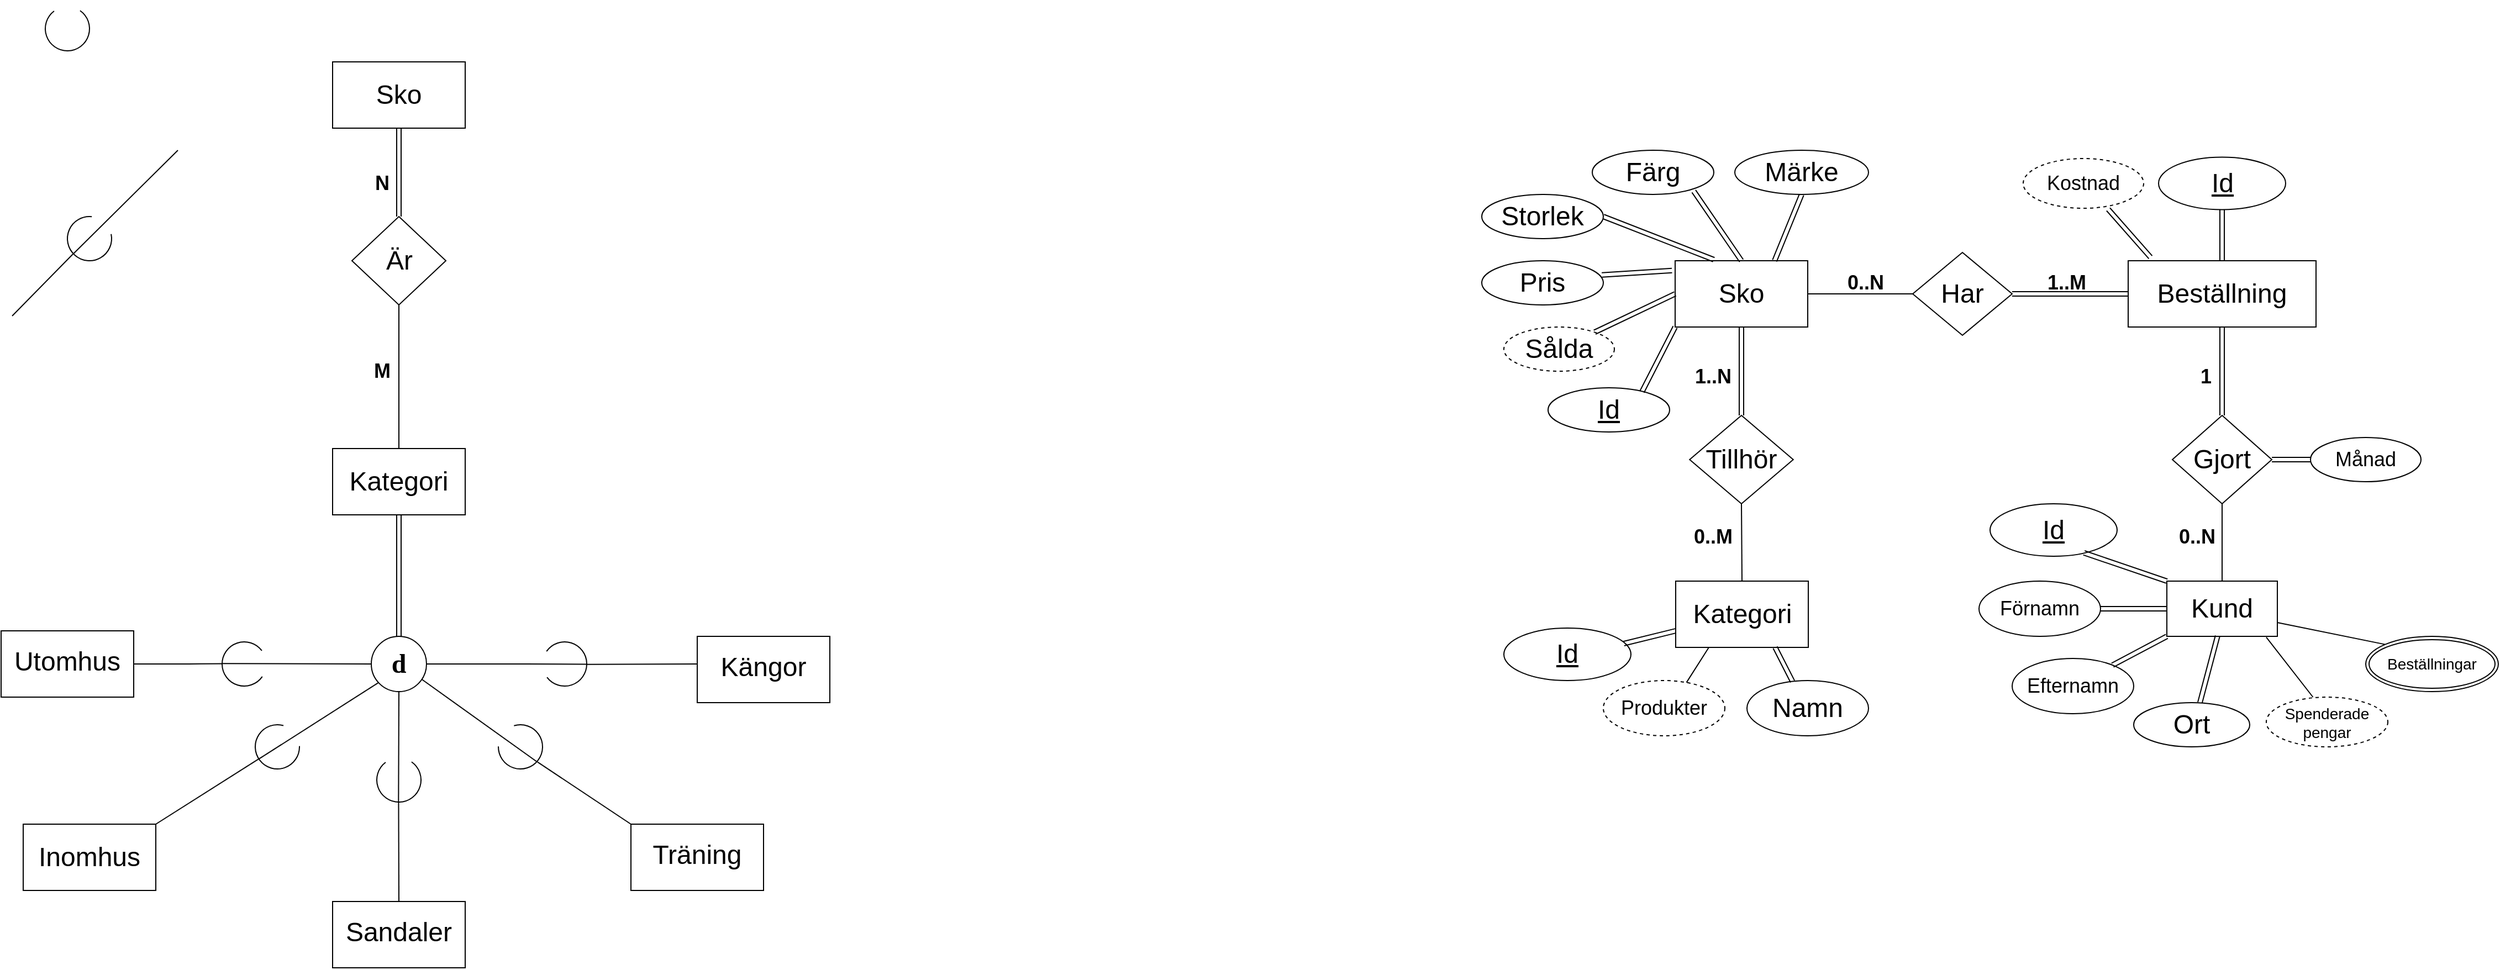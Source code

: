 <mxfile version="14.4.2" type="github">
  <diagram id="R2lEEEUBdFMjLlhIrx00" name="Page-1">
    <mxGraphModel dx="1155" dy="660" grid="1" gridSize="10" guides="1" tooltips="1" connect="1" arrows="1" fold="1" page="1" pageScale="1" pageWidth="850" pageHeight="1100" math="0" shadow="0" extFonts="Permanent Marker^https://fonts.googleapis.com/css?family=Permanent+Marker">
      <root>
        <mxCell id="0" />
        <mxCell id="1" parent="0" />
        <mxCell id="HfCs5Erz4kINuEijR7L9-4" style="edgeStyle=orthogonalEdgeStyle;rounded=0;orthogonalLoop=1;jettySize=auto;html=1;exitX=0.5;exitY=1;exitDx=0;exitDy=0;entryX=0.5;entryY=0;entryDx=0;entryDy=0;shape=link;" parent="1" source="HfCs5Erz4kINuEijR7L9-1" target="HfCs5Erz4kINuEijR7L9-2" edge="1">
          <mxGeometry relative="1" as="geometry" />
        </mxCell>
        <mxCell id="HfCs5Erz4kINuEijR7L9-1" value="&lt;font style=&quot;font-size: 24px&quot;&gt;Sko&lt;/font&gt;" style="rounded=0;whiteSpace=wrap;html=1;" parent="1" vertex="1">
          <mxGeometry x="350" y="110" width="120" height="60" as="geometry" />
        </mxCell>
        <mxCell id="HfCs5Erz4kINuEijR7L9-2" value="&lt;font style=&quot;font-size: 24px&quot;&gt;Är&lt;/font&gt;" style="rhombus;whiteSpace=wrap;html=1;" parent="1" vertex="1">
          <mxGeometry x="367.5" y="250" width="85" height="80" as="geometry" />
        </mxCell>
        <mxCell id="HfCs5Erz4kINuEijR7L9-18" style="edgeStyle=orthogonalEdgeStyle;shape=link;rounded=0;orthogonalLoop=1;jettySize=auto;html=1;exitX=0.5;exitY=1;exitDx=0;exitDy=0;entryX=0.5;entryY=0;entryDx=0;entryDy=0;" parent="1" source="HfCs5Erz4kINuEijR7L9-3" target="HfCs5Erz4kINuEijR7L9-17" edge="1">
          <mxGeometry relative="1" as="geometry" />
        </mxCell>
        <mxCell id="HfCs5Erz4kINuEijR7L9-3" value="&lt;font style=&quot;font-size: 24px&quot;&gt;Kategori&lt;/font&gt;" style="rounded=0;whiteSpace=wrap;html=1;" parent="1" vertex="1">
          <mxGeometry x="350" y="460" width="120" height="60" as="geometry" />
        </mxCell>
        <mxCell id="HfCs5Erz4kINuEijR7L9-5" value="" style="endArrow=none;html=1;entryX=0.5;entryY=1;entryDx=0;entryDy=0;exitX=0.5;exitY=0;exitDx=0;exitDy=0;" parent="1" source="HfCs5Erz4kINuEijR7L9-3" target="HfCs5Erz4kINuEijR7L9-2" edge="1">
          <mxGeometry width="50" height="50" relative="1" as="geometry">
            <mxPoint x="280" y="500" as="sourcePoint" />
            <mxPoint x="330" y="450" as="targetPoint" />
          </mxGeometry>
        </mxCell>
        <mxCell id="HfCs5Erz4kINuEijR7L9-8" value="&lt;font style=&quot;font-size: 18px&quot;&gt;&lt;b&gt;N&lt;/b&gt;&lt;/font&gt;" style="text;html=1;strokeColor=none;fillColor=none;align=center;verticalAlign=middle;whiteSpace=wrap;rounded=0;" parent="1" vertex="1">
          <mxGeometry x="380" y="210" width="30" height="20" as="geometry" />
        </mxCell>
        <mxCell id="HfCs5Erz4kINuEijR7L9-9" value="&lt;font style=&quot;font-size: 18px&quot;&gt;&lt;b&gt;M&lt;/b&gt;&lt;/font&gt;" style="text;html=1;strokeColor=none;fillColor=none;align=center;verticalAlign=middle;whiteSpace=wrap;rounded=0;" parent="1" vertex="1">
          <mxGeometry x="380" y="380" width="30" height="20" as="geometry" />
        </mxCell>
        <mxCell id="HfCs5Erz4kINuEijR7L9-10" value="" style="verticalLabelPosition=bottom;verticalAlign=top;html=1;shape=mxgraph.basic.arc;startAngle=0.3;endAngle=0.1;rotation=287;direction=south;" parent="1" vertex="1">
          <mxGeometry x="250" y="635" width="40" height="40" as="geometry" />
        </mxCell>
        <mxCell id="HfCs5Erz4kINuEijR7L9-11" value="" style="verticalLabelPosition=bottom;verticalAlign=top;html=1;shape=mxgraph.basic.arc;startAngle=0.3;endAngle=0.1;rotation=287;" parent="1" vertex="1">
          <mxGeometry x="90.004" y="60.004" width="40" height="40" as="geometry" />
        </mxCell>
        <mxCell id="HfCs5Erz4kINuEijR7L9-12" value="" style="endArrow=none;html=1;exitX=0.021;exitY=0.639;exitDx=0;exitDy=0;exitPerimeter=0;entryX=1;entryY=0.5;entryDx=0;entryDy=0;" parent="1" source="HfCs5Erz4kINuEijR7L9-10" target="HfCs5Erz4kINuEijR7L9-31" edge="1">
          <mxGeometry width="50" height="50" relative="1" as="geometry">
            <mxPoint x="310" y="800" as="sourcePoint" />
            <mxPoint x="170" y="655" as="targetPoint" />
            <Array as="points">
              <mxPoint x="220" y="655" />
            </Array>
          </mxGeometry>
        </mxCell>
        <mxCell id="HfCs5Erz4kINuEijR7L9-13" value="" style="endArrow=none;html=1;entryX=0.032;entryY=0.634;entryDx=0;entryDy=0;entryPerimeter=0;exitX=0;exitY=0.5;exitDx=0;exitDy=0;" parent="1" source="HfCs5Erz4kINuEijR7L9-17" target="HfCs5Erz4kINuEijR7L9-10" edge="1">
          <mxGeometry width="50" height="50" relative="1" as="geometry">
            <mxPoint x="350" y="730" as="sourcePoint" />
            <mxPoint x="290" y="700" as="targetPoint" />
          </mxGeometry>
        </mxCell>
        <mxCell id="HfCs5Erz4kINuEijR7L9-14" value="" style="verticalLabelPosition=bottom;verticalAlign=top;html=1;shape=mxgraph.basic.arc;startAngle=0.3;endAngle=0.1;rotation=287;" parent="1" vertex="1">
          <mxGeometry x="390.004" y="740.004" width="40" height="40" as="geometry" />
        </mxCell>
        <mxCell id="HfCs5Erz4kINuEijR7L9-15" value="" style="endArrow=none;html=1;entryX=0.021;entryY=0.639;entryDx=0;entryDy=0;entryPerimeter=0;exitX=0.5;exitY=0;exitDx=0;exitDy=0;" parent="1" source="HfCs5Erz4kINuEijR7L9-33" target="HfCs5Erz4kINuEijR7L9-14" edge="1">
          <mxGeometry width="50" height="50" relative="1" as="geometry">
            <mxPoint x="410.004" y="864.974" as="sourcePoint" />
            <mxPoint x="430.004" y="844.974" as="targetPoint" />
          </mxGeometry>
        </mxCell>
        <mxCell id="HfCs5Erz4kINuEijR7L9-16" value="" style="endArrow=none;html=1;exitX=0.032;exitY=0.634;exitDx=0;exitDy=0;exitPerimeter=0;entryX=0.5;entryY=1;entryDx=0;entryDy=0;" parent="1" source="HfCs5Erz4kINuEijR7L9-14" target="HfCs5Erz4kINuEijR7L9-17" edge="1">
          <mxGeometry width="50" height="50" relative="1" as="geometry">
            <mxPoint x="410.004" y="740.004" as="sourcePoint" />
            <mxPoint x="410.004" y="690.004" as="targetPoint" />
          </mxGeometry>
        </mxCell>
        <mxCell id="HfCs5Erz4kINuEijR7L9-17" value="&lt;font style=&quot;font-size: 24px&quot; data-font-src=&quot;https://fonts.googleapis.com/css?family=Permanent+Marker&quot; face=&quot;Georgia&quot;&gt;&lt;b&gt;d&lt;/b&gt;&lt;/font&gt;" style="ellipse;whiteSpace=wrap;html=1;aspect=fixed;" parent="1" vertex="1">
          <mxGeometry x="385" y="630" width="50" height="50" as="geometry" />
        </mxCell>
        <mxCell id="HfCs5Erz4kINuEijR7L9-19" value="" style="verticalLabelPosition=bottom;verticalAlign=top;html=1;shape=mxgraph.basic.arc;startAngle=0.3;endAngle=0.1;rotation=287;direction=north;" parent="1" vertex="1">
          <mxGeometry x="540.004" y="635.004" width="40" height="40" as="geometry" />
        </mxCell>
        <mxCell id="HfCs5Erz4kINuEijR7L9-20" value="" style="endArrow=none;html=1;exitX=0.021;exitY=0.639;exitDx=0;exitDy=0;exitPerimeter=0;entryX=1;entryY=0.5;entryDx=0;entryDy=0;" parent="1" source="HfCs5Erz4kINuEijR7L9-19" target="HfCs5Erz4kINuEijR7L9-17" edge="1">
          <mxGeometry width="50" height="50" relative="1" as="geometry">
            <mxPoint x="604.974" y="799.974" as="sourcePoint" />
            <mxPoint x="494.974" y="654.974" as="targetPoint" />
            <Array as="points">
              <mxPoint x="514.974" y="654.974" />
            </Array>
          </mxGeometry>
        </mxCell>
        <mxCell id="HfCs5Erz4kINuEijR7L9-21" value="" style="endArrow=none;html=1;entryX=0.032;entryY=0.634;entryDx=0;entryDy=0;entryPerimeter=0;exitX=-0.004;exitY=0.416;exitDx=0;exitDy=0;exitPerimeter=0;" parent="1" source="HfCs5Erz4kINuEijR7L9-35" target="HfCs5Erz4kINuEijR7L9-19" edge="1">
          <mxGeometry width="50" height="50" relative="1" as="geometry">
            <mxPoint x="679.974" y="654.974" as="sourcePoint" />
            <mxPoint x="584.974" y="699.974" as="targetPoint" />
          </mxGeometry>
        </mxCell>
        <mxCell id="HfCs5Erz4kINuEijR7L9-22" value="" style="verticalLabelPosition=bottom;verticalAlign=top;html=1;shape=mxgraph.basic.arc;startAngle=0.3;endAngle=0.1;rotation=-30;" parent="1" vertex="1">
          <mxGeometry x="110.004" y="250.004" width="40" height="40" as="geometry" />
        </mxCell>
        <mxCell id="HfCs5Erz4kINuEijR7L9-23" value="" style="endArrow=none;html=1;entryX=0;entryY=0.615;entryDx=0;entryDy=0;entryPerimeter=0;" parent="1" target="HfCs5Erz4kINuEijR7L9-22" edge="1">
          <mxGeometry width="50" height="50" relative="1" as="geometry">
            <mxPoint x="60" y="340" as="sourcePoint" />
            <mxPoint x="110" y="290" as="targetPoint" />
          </mxGeometry>
        </mxCell>
        <mxCell id="HfCs5Erz4kINuEijR7L9-24" value="" style="endArrow=none;html=1;exitX=-0.002;exitY=0.619;exitDx=0;exitDy=0;exitPerimeter=0;" parent="1" source="HfCs5Erz4kINuEijR7L9-22" edge="1">
          <mxGeometry width="50" height="50" relative="1" as="geometry">
            <mxPoint x="160" y="230" as="sourcePoint" />
            <mxPoint x="210" y="190" as="targetPoint" />
          </mxGeometry>
        </mxCell>
        <mxCell id="HfCs5Erz4kINuEijR7L9-25" value="" style="verticalLabelPosition=bottom;verticalAlign=top;html=1;shape=mxgraph.basic.arc;startAngle=0.3;endAngle=0.1;rotation=-20;" parent="1" vertex="1">
          <mxGeometry x="280.001" y="710.001" width="40" height="40" as="geometry" />
        </mxCell>
        <mxCell id="HfCs5Erz4kINuEijR7L9-26" value="" style="endArrow=none;html=1;entryX=0;entryY=0.615;entryDx=0;entryDy=0;entryPerimeter=0;exitX=1;exitY=0;exitDx=0;exitDy=0;" parent="1" source="HfCs5Erz4kINuEijR7L9-32" target="HfCs5Erz4kINuEijR7L9-25" edge="1">
          <mxGeometry width="50" height="50" relative="1" as="geometry">
            <mxPoint x="190" y="800" as="sourcePoint" />
            <mxPoint x="247.317" y="787.317" as="targetPoint" />
          </mxGeometry>
        </mxCell>
        <mxCell id="HfCs5Erz4kINuEijR7L9-27" value="" style="endArrow=none;html=1;exitX=-0.002;exitY=0.619;exitDx=0;exitDy=0;exitPerimeter=0;entryX=0.125;entryY=0.841;entryDx=0;entryDy=0;entryPerimeter=0;" parent="1" source="HfCs5Erz4kINuEijR7L9-25" target="HfCs5Erz4kINuEijR7L9-17" edge="1">
          <mxGeometry width="50" height="50" relative="1" as="geometry">
            <mxPoint x="297.317" y="727.317" as="sourcePoint" />
            <mxPoint x="347.317" y="687.317" as="targetPoint" />
          </mxGeometry>
        </mxCell>
        <mxCell id="HfCs5Erz4kINuEijR7L9-28" value="" style="verticalLabelPosition=bottom;verticalAlign=top;html=1;shape=mxgraph.basic.arc;startAngle=0.3;endAngle=0.1;rotation=-35;direction=north;" parent="1" vertex="1">
          <mxGeometry x="500.004" y="710.004" width="40" height="40" as="geometry" />
        </mxCell>
        <mxCell id="HfCs5Erz4kINuEijR7L9-29" value="" style="endArrow=none;html=1;entryX=0.914;entryY=0.778;entryDx=0;entryDy=0;entryPerimeter=0;exitX=0;exitY=0.615;exitDx=0;exitDy=0;exitPerimeter=0;" parent="1" source="HfCs5Erz4kINuEijR7L9-28" target="HfCs5Erz4kINuEijR7L9-17" edge="1">
          <mxGeometry width="50" height="50" relative="1" as="geometry">
            <mxPoint x="582.951" y="862.951" as="sourcePoint" />
            <mxPoint x="525.634" y="875.634" as="targetPoint" />
          </mxGeometry>
        </mxCell>
        <mxCell id="HfCs5Erz4kINuEijR7L9-30" value="" style="endArrow=none;html=1;entryX=-0.002;entryY=0.619;entryDx=0;entryDy=0;entryPerimeter=0;exitX=0;exitY=0;exitDx=0;exitDy=0;" parent="1" source="HfCs5Erz4kINuEijR7L9-34" target="HfCs5Erz4kINuEijR7L9-28" edge="1">
          <mxGeometry width="50" height="50" relative="1" as="geometry">
            <mxPoint x="620" y="800" as="sourcePoint" />
            <mxPoint x="632.951" y="802.951" as="targetPoint" />
          </mxGeometry>
        </mxCell>
        <mxCell id="HfCs5Erz4kINuEijR7L9-31" value="&lt;span style=&quot;line-height: 115%&quot;&gt;&lt;font style=&quot;font-size: 24px&quot;&gt;Utomhus&lt;/font&gt;&lt;/span&gt;" style="rounded=0;whiteSpace=wrap;html=1;" parent="1" vertex="1">
          <mxGeometry x="50" y="625" width="120" height="60" as="geometry" />
        </mxCell>
        <mxCell id="HfCs5Erz4kINuEijR7L9-32" value="&lt;span style=&quot;font-size: 24px&quot;&gt;Inomhus&lt;/span&gt;" style="rounded=0;whiteSpace=wrap;html=1;" parent="1" vertex="1">
          <mxGeometry x="70" y="800" width="120" height="60" as="geometry" />
        </mxCell>
        <mxCell id="HfCs5Erz4kINuEijR7L9-33" value="&lt;span style=&quot;line-height: 115%&quot;&gt;&lt;font style=&quot;font-size: 24px&quot;&gt;Sandaler&lt;/font&gt;&lt;/span&gt;" style="rounded=0;whiteSpace=wrap;html=1;" parent="1" vertex="1">
          <mxGeometry x="350" y="870" width="120" height="60" as="geometry" />
        </mxCell>
        <mxCell id="HfCs5Erz4kINuEijR7L9-34" value="&lt;span style=&quot;line-height: 115%&quot;&gt;&lt;font style=&quot;font-size: 24px&quot;&gt;Träning&lt;/font&gt;&lt;/span&gt;" style="rounded=0;whiteSpace=wrap;html=1;" parent="1" vertex="1">
          <mxGeometry x="620" y="800" width="120" height="60" as="geometry" />
        </mxCell>
        <mxCell id="HfCs5Erz4kINuEijR7L9-35" value="&lt;span style=&quot;line-height: 115%&quot;&gt;&lt;font style=&quot;font-size: 24px&quot;&gt;Kängor&lt;/font&gt;&lt;/span&gt;" style="rounded=0;whiteSpace=wrap;html=1;" parent="1" vertex="1">
          <mxGeometry x="680" y="630" width="120" height="60" as="geometry" />
        </mxCell>
        <mxCell id="O-Rrw1qbXzoUmUECSiZ4-1" style="rounded=0;orthogonalLoop=1;jettySize=auto;html=1;exitX=0.5;exitY=1;exitDx=0;exitDy=0;entryX=0.5;entryY=0;entryDx=0;entryDy=0;shape=link;" edge="1" source="O-Rrw1qbXzoUmUECSiZ4-2" target="O-Rrw1qbXzoUmUECSiZ4-3" parent="1">
          <mxGeometry relative="1" as="geometry" />
        </mxCell>
        <mxCell id="O-Rrw1qbXzoUmUECSiZ4-2" value="&lt;font style=&quot;font-size: 24px&quot;&gt;Sko&lt;/font&gt;" style="rounded=0;whiteSpace=wrap;html=1;" vertex="1" parent="1">
          <mxGeometry x="1565" y="290" width="120" height="60" as="geometry" />
        </mxCell>
        <mxCell id="O-Rrw1qbXzoUmUECSiZ4-3" value="&lt;font style=&quot;font-size: 24px&quot;&gt;Tillhör&lt;/font&gt;" style="rhombus;whiteSpace=wrap;html=1;" vertex="1" parent="1">
          <mxGeometry x="1578.13" y="430" width="93.75" height="80" as="geometry" />
        </mxCell>
        <mxCell id="O-Rrw1qbXzoUmUECSiZ4-5" value="&lt;font style=&quot;font-size: 24px&quot;&gt;Kategori&lt;/font&gt;" style="rounded=0;whiteSpace=wrap;html=1;" vertex="1" parent="1">
          <mxGeometry x="1565.5" y="580" width="120" height="60" as="geometry" />
        </mxCell>
        <mxCell id="O-Rrw1qbXzoUmUECSiZ4-6" value="" style="endArrow=none;html=1;entryX=0.5;entryY=1;entryDx=0;entryDy=0;exitX=0.5;exitY=0;exitDx=0;exitDy=0;" edge="1" source="O-Rrw1qbXzoUmUECSiZ4-5" target="O-Rrw1qbXzoUmUECSiZ4-3" parent="1">
          <mxGeometry width="50" height="50" relative="1" as="geometry">
            <mxPoint x="1495" y="680" as="sourcePoint" />
            <mxPoint x="1545" y="630" as="targetPoint" />
          </mxGeometry>
        </mxCell>
        <mxCell id="O-Rrw1qbXzoUmUECSiZ4-7" value="&lt;font style=&quot;font-size: 18px&quot;&gt;&lt;b&gt;1..N&lt;/b&gt;&lt;/font&gt;" style="text;html=1;strokeColor=none;fillColor=none;align=center;verticalAlign=middle;whiteSpace=wrap;rounded=0;" vertex="1" parent="1">
          <mxGeometry x="1580" y="385" width="39" height="20" as="geometry" />
        </mxCell>
        <mxCell id="O-Rrw1qbXzoUmUECSiZ4-8" value="&lt;font style=&quot;font-size: 18px&quot;&gt;&lt;b&gt;0..M&lt;/b&gt;&lt;/font&gt;" style="text;html=1;strokeColor=none;fillColor=none;align=center;verticalAlign=middle;whiteSpace=wrap;rounded=0;" vertex="1" parent="1">
          <mxGeometry x="1572" y="530" width="55" height="20" as="geometry" />
        </mxCell>
        <mxCell id="O-Rrw1qbXzoUmUECSiZ4-37" style="shape=link;rounded=0;orthogonalLoop=1;jettySize=auto;html=1;exitX=0.988;exitY=0.321;exitDx=0;exitDy=0;entryX=-0.024;entryY=0.148;entryDx=0;entryDy=0;entryPerimeter=0;exitPerimeter=0;" edge="1" parent="1" source="O-Rrw1qbXzoUmUECSiZ4-32" target="O-Rrw1qbXzoUmUECSiZ4-2">
          <mxGeometry relative="1" as="geometry" />
        </mxCell>
        <mxCell id="O-Rrw1qbXzoUmUECSiZ4-32" value="&lt;font style=&quot;font-size: 24px&quot;&gt;Pris&lt;/font&gt;" style="ellipse;whiteSpace=wrap;html=1;" vertex="1" parent="1">
          <mxGeometry x="1390" y="290" width="110" height="40" as="geometry" />
        </mxCell>
        <mxCell id="O-Rrw1qbXzoUmUECSiZ4-35" style="rounded=0;orthogonalLoop=1;jettySize=auto;html=1;exitX=0.835;exitY=0.926;exitDx=0;exitDy=0;shape=link;entryX=0.5;entryY=0;entryDx=0;entryDy=0;exitPerimeter=0;" edge="1" source="O-Rrw1qbXzoUmUECSiZ4-36" parent="1" target="O-Rrw1qbXzoUmUECSiZ4-2">
          <mxGeometry relative="1" as="geometry">
            <mxPoint x="1590" y="289" as="targetPoint" />
          </mxGeometry>
        </mxCell>
        <mxCell id="O-Rrw1qbXzoUmUECSiZ4-36" value="&lt;font style=&quot;font-size: 24px&quot;&gt;Färg&lt;/font&gt;" style="ellipse;whiteSpace=wrap;html=1;" vertex="1" parent="1">
          <mxGeometry x="1490" y="190" width="110" height="40" as="geometry" />
        </mxCell>
        <mxCell id="O-Rrw1qbXzoUmUECSiZ4-41" style="edgeStyle=none;shape=link;rounded=0;orthogonalLoop=1;jettySize=auto;html=1;exitX=1;exitY=0.5;exitDx=0;exitDy=0;" edge="1" parent="1" source="O-Rrw1qbXzoUmUECSiZ4-40">
          <mxGeometry relative="1" as="geometry">
            <mxPoint x="1600" y="289" as="targetPoint" />
          </mxGeometry>
        </mxCell>
        <mxCell id="O-Rrw1qbXzoUmUECSiZ4-40" value="&lt;font style=&quot;font-size: 24px&quot;&gt;Storlek&lt;/font&gt;" style="ellipse;whiteSpace=wrap;html=1;" vertex="1" parent="1">
          <mxGeometry x="1390" y="230" width="110" height="40" as="geometry" />
        </mxCell>
        <mxCell id="O-Rrw1qbXzoUmUECSiZ4-43" style="edgeStyle=none;shape=link;rounded=0;orthogonalLoop=1;jettySize=auto;html=1;exitX=0.5;exitY=1;exitDx=0;exitDy=0;entryX=0.75;entryY=0;entryDx=0;entryDy=0;" edge="1" parent="1" source="O-Rrw1qbXzoUmUECSiZ4-42" target="O-Rrw1qbXzoUmUECSiZ4-2">
          <mxGeometry relative="1" as="geometry">
            <mxPoint x="1630" y="288" as="targetPoint" />
          </mxGeometry>
        </mxCell>
        <mxCell id="O-Rrw1qbXzoUmUECSiZ4-42" value="&lt;font style=&quot;font-size: 24px&quot;&gt;Märke&lt;/font&gt;" style="ellipse;whiteSpace=wrap;html=1;" vertex="1" parent="1">
          <mxGeometry x="1619" y="190" width="121" height="40" as="geometry" />
        </mxCell>
        <mxCell id="O-Rrw1qbXzoUmUECSiZ4-50" value="&lt;font style=&quot;font-size: 24px&quot;&gt;Beställning&lt;/font&gt;" style="rounded=0;whiteSpace=wrap;html=1;" vertex="1" parent="1">
          <mxGeometry x="1975" y="290" width="170" height="60" as="geometry" />
        </mxCell>
        <mxCell id="O-Rrw1qbXzoUmUECSiZ4-53" value="&lt;font style=&quot;font-size: 24px&quot;&gt;Har&lt;/font&gt;" style="rhombus;whiteSpace=wrap;html=1;" vertex="1" parent="1">
          <mxGeometry x="1780" y="282.5" width="90" height="75" as="geometry" />
        </mxCell>
        <mxCell id="O-Rrw1qbXzoUmUECSiZ4-54" value="" style="endArrow=none;html=1;entryX=1;entryY=0.5;entryDx=0;entryDy=0;shape=link;" edge="1" target="O-Rrw1qbXzoUmUECSiZ4-53" parent="1">
          <mxGeometry width="50" height="50" relative="1" as="geometry">
            <mxPoint x="1975" y="320" as="sourcePoint" />
            <mxPoint x="2078.75" y="460" as="targetPoint" />
          </mxGeometry>
        </mxCell>
        <mxCell id="O-Rrw1qbXzoUmUECSiZ4-55" value="&lt;font style=&quot;font-size: 18px&quot;&gt;&lt;b&gt;1..M&lt;/b&gt;&lt;/font&gt;" style="text;html=1;strokeColor=none;fillColor=none;align=center;verticalAlign=middle;whiteSpace=wrap;rounded=0;" vertex="1" parent="1">
          <mxGeometry x="1900" y="300" width="39" height="20" as="geometry" />
        </mxCell>
        <mxCell id="O-Rrw1qbXzoUmUECSiZ4-56" value="&lt;font style=&quot;font-size: 18px&quot;&gt;&lt;b&gt;0..N&lt;/b&gt;&lt;/font&gt;" style="text;html=1;strokeColor=none;fillColor=none;align=center;verticalAlign=middle;whiteSpace=wrap;rounded=0;" vertex="1" parent="1">
          <mxGeometry x="1710" y="300" width="55" height="20" as="geometry" />
        </mxCell>
        <mxCell id="O-Rrw1qbXzoUmUECSiZ4-58" value="" style="endArrow=none;html=1;exitX=1;exitY=0.5;exitDx=0;exitDy=0;entryX=0;entryY=0.5;entryDx=0;entryDy=0;" edge="1" parent="1" source="O-Rrw1qbXzoUmUECSiZ4-2" target="O-Rrw1qbXzoUmUECSiZ4-53">
          <mxGeometry width="50" height="50" relative="1" as="geometry">
            <mxPoint x="1830" y="580" as="sourcePoint" />
            <mxPoint x="1843" y="435" as="targetPoint" />
          </mxGeometry>
        </mxCell>
        <mxCell id="O-Rrw1qbXzoUmUECSiZ4-61" value="&lt;font style=&quot;font-size: 18px&quot;&gt;Kostnad&lt;/font&gt;" style="ellipse;whiteSpace=wrap;html=1;align=center;dashed=1;" vertex="1" parent="1">
          <mxGeometry x="1880" y="197.5" width="109" height="45" as="geometry" />
        </mxCell>
        <mxCell id="O-Rrw1qbXzoUmUECSiZ4-62" value="" style="endArrow=none;html=1;entryX=0.706;entryY=1.021;entryDx=0;entryDy=0;exitX=0.119;exitY=-0.052;exitDx=0;exitDy=0;shape=link;exitPerimeter=0;entryPerimeter=0;" edge="1" parent="1" source="O-Rrw1qbXzoUmUECSiZ4-50" target="O-Rrw1qbXzoUmUECSiZ4-61">
          <mxGeometry width="50" height="50" relative="1" as="geometry">
            <mxPoint x="2110" y="550" as="sourcePoint" />
            <mxPoint x="2160" y="500" as="targetPoint" />
          </mxGeometry>
        </mxCell>
        <mxCell id="O-Rrw1qbXzoUmUECSiZ4-66" value="&lt;font style=&quot;font-size: 24px&quot;&gt;Gjort&lt;/font&gt;" style="rhombus;whiteSpace=wrap;html=1;" vertex="1" parent="1">
          <mxGeometry x="2015" y="430" width="90" height="80" as="geometry" />
        </mxCell>
        <mxCell id="O-Rrw1qbXzoUmUECSiZ4-67" value="" style="endArrow=none;html=1;entryX=0.5;entryY=1;entryDx=0;entryDy=0;shape=link;" edge="1" parent="1" source="O-Rrw1qbXzoUmUECSiZ4-66" target="O-Rrw1qbXzoUmUECSiZ4-50">
          <mxGeometry width="50" height="50" relative="1" as="geometry">
            <mxPoint x="2020" y="430" as="sourcePoint" />
            <mxPoint x="2070" y="380" as="targetPoint" />
          </mxGeometry>
        </mxCell>
        <mxCell id="O-Rrw1qbXzoUmUECSiZ4-68" value="&lt;span style=&quot;font-size: 18px&quot;&gt;&lt;b&gt;1&lt;/b&gt;&lt;/span&gt;" style="text;html=1;strokeColor=none;fillColor=none;align=center;verticalAlign=middle;whiteSpace=wrap;rounded=0;" vertex="1" parent="1">
          <mxGeometry x="2028" y="385" width="35" height="20" as="geometry" />
        </mxCell>
        <mxCell id="O-Rrw1qbXzoUmUECSiZ4-69" value="" style="endArrow=none;html=1;entryX=0.5;entryY=1;entryDx=0;entryDy=0;exitX=0.5;exitY=0;exitDx=0;exitDy=0;" edge="1" parent="1" source="O-Rrw1qbXzoUmUECSiZ4-70" target="O-Rrw1qbXzoUmUECSiZ4-66">
          <mxGeometry width="50" height="50" relative="1" as="geometry">
            <mxPoint x="2060" y="620" as="sourcePoint" />
            <mxPoint x="2100" y="570" as="targetPoint" />
          </mxGeometry>
        </mxCell>
        <mxCell id="O-Rrw1qbXzoUmUECSiZ4-70" value="&lt;font style=&quot;font-size: 24px&quot;&gt;Kund&lt;/font&gt;" style="rounded=0;whiteSpace=wrap;html=1;" vertex="1" parent="1">
          <mxGeometry x="2010" y="580" width="100" height="50" as="geometry" />
        </mxCell>
        <mxCell id="O-Rrw1qbXzoUmUECSiZ4-71" value="&lt;font style=&quot;font-size: 18px&quot;&gt;&lt;b&gt;0..N&lt;/b&gt;&lt;/font&gt;" style="text;html=1;strokeColor=none;fillColor=none;align=center;verticalAlign=middle;whiteSpace=wrap;rounded=0;" vertex="1" parent="1">
          <mxGeometry x="2015" y="530" width="45" height="20" as="geometry" />
        </mxCell>
        <mxCell id="O-Rrw1qbXzoUmUECSiZ4-72" value="&lt;font style=&quot;font-size: 24px&quot;&gt;Ort&lt;/font&gt;" style="ellipse;whiteSpace=wrap;html=1;" vertex="1" parent="1">
          <mxGeometry x="1980" y="690" width="105" height="40" as="geometry" />
        </mxCell>
        <mxCell id="O-Rrw1qbXzoUmUECSiZ4-74" value="" style="endArrow=none;html=1;entryX=0.459;entryY=0.994;entryDx=0;entryDy=0;exitX=0.571;exitY=0;exitDx=0;exitDy=0;exitPerimeter=0;shape=link;entryPerimeter=0;" edge="1" parent="1" source="O-Rrw1qbXzoUmUECSiZ4-72" target="O-Rrw1qbXzoUmUECSiZ4-70">
          <mxGeometry width="50" height="50" relative="1" as="geometry">
            <mxPoint x="1890" y="540" as="sourcePoint" />
            <mxPoint x="1940" y="490" as="targetPoint" />
          </mxGeometry>
        </mxCell>
        <mxCell id="O-Rrw1qbXzoUmUECSiZ4-75" value="&lt;font style=&quot;font-size: 14px&quot;&gt;Spenderade pengar&lt;/font&gt;" style="ellipse;whiteSpace=wrap;html=1;align=center;dashed=1;" vertex="1" parent="1">
          <mxGeometry x="2100" y="685" width="110" height="45" as="geometry" />
        </mxCell>
        <mxCell id="O-Rrw1qbXzoUmUECSiZ4-76" value="" style="endArrow=none;html=1;entryX=0.9;entryY=1.017;entryDx=0;entryDy=0;entryPerimeter=0;exitX=0.384;exitY=0;exitDx=0;exitDy=0;exitPerimeter=0;" edge="1" parent="1" source="O-Rrw1qbXzoUmUECSiZ4-75" target="O-Rrw1qbXzoUmUECSiZ4-70">
          <mxGeometry width="50" height="50" relative="1" as="geometry">
            <mxPoint x="2200" y="670" as="sourcePoint" />
            <mxPoint x="2250" y="620" as="targetPoint" />
          </mxGeometry>
        </mxCell>
        <mxCell id="O-Rrw1qbXzoUmUECSiZ4-78" value="&lt;font style=&quot;font-size: 24px&quot;&gt;Sålda&lt;/font&gt;" style="ellipse;whiteSpace=wrap;html=1;align=center;dashed=1;" vertex="1" parent="1">
          <mxGeometry x="1410" y="350" width="100" height="40" as="geometry" />
        </mxCell>
        <mxCell id="O-Rrw1qbXzoUmUECSiZ4-79" value="" style="endArrow=none;html=1;entryX=0;entryY=0.5;entryDx=0;entryDy=0;shape=link;" edge="1" parent="1" source="O-Rrw1qbXzoUmUECSiZ4-78" target="O-Rrw1qbXzoUmUECSiZ4-2">
          <mxGeometry width="50" height="50" relative="1" as="geometry">
            <mxPoint x="1290" y="460" as="sourcePoint" />
            <mxPoint x="1340" y="410" as="targetPoint" />
          </mxGeometry>
        </mxCell>
        <mxCell id="O-Rrw1qbXzoUmUECSiZ4-81" value="&lt;font style=&quot;font-size: 18px&quot;&gt;Månad&lt;/font&gt;" style="ellipse;whiteSpace=wrap;html=1;" vertex="1" parent="1">
          <mxGeometry x="2140" y="450" width="100" height="40" as="geometry" />
        </mxCell>
        <mxCell id="O-Rrw1qbXzoUmUECSiZ4-82" value="" style="endArrow=none;html=1;entryX=0;entryY=0.5;entryDx=0;entryDy=0;exitX=1;exitY=0.5;exitDx=0;exitDy=0;shape=link;" edge="1" parent="1" source="O-Rrw1qbXzoUmUECSiZ4-66" target="O-Rrw1qbXzoUmUECSiZ4-81">
          <mxGeometry width="50" height="50" relative="1" as="geometry">
            <mxPoint x="2140" y="580" as="sourcePoint" />
            <mxPoint x="2190" y="530" as="targetPoint" />
          </mxGeometry>
        </mxCell>
        <mxCell id="O-Rrw1qbXzoUmUECSiZ4-84" value="&lt;font style=&quot;font-size: 18px&quot;&gt;Produkter&lt;/font&gt;" style="ellipse;whiteSpace=wrap;html=1;align=center;dashed=1;" vertex="1" parent="1">
          <mxGeometry x="1500" y="670" width="110" height="50" as="geometry" />
        </mxCell>
        <mxCell id="O-Rrw1qbXzoUmUECSiZ4-85" value="" style="endArrow=none;html=1;exitX=0.684;exitY=0.036;exitDx=0;exitDy=0;entryX=0.25;entryY=1;entryDx=0;entryDy=0;exitPerimeter=0;" edge="1" parent="1" source="O-Rrw1qbXzoUmUECSiZ4-84" target="O-Rrw1qbXzoUmUECSiZ4-5">
          <mxGeometry width="50" height="50" relative="1" as="geometry">
            <mxPoint x="1900" y="480" as="sourcePoint" />
            <mxPoint x="1950" y="430" as="targetPoint" />
          </mxGeometry>
        </mxCell>
        <mxCell id="O-Rrw1qbXzoUmUECSiZ4-86" value="&lt;font style=&quot;font-size: 24px&quot;&gt;Namn&lt;/font&gt;" style="ellipse;whiteSpace=wrap;html=1;" vertex="1" parent="1">
          <mxGeometry x="1630" y="670" width="110" height="50" as="geometry" />
        </mxCell>
        <mxCell id="O-Rrw1qbXzoUmUECSiZ4-87" value="" style="endArrow=none;html=1;entryX=0.75;entryY=1;entryDx=0;entryDy=0;exitX=0.375;exitY=0.017;exitDx=0;exitDy=0;exitPerimeter=0;shape=link;" edge="1" parent="1" source="O-Rrw1qbXzoUmUECSiZ4-86" target="O-Rrw1qbXzoUmUECSiZ4-5">
          <mxGeometry width="50" height="50" relative="1" as="geometry">
            <mxPoint x="1670" y="673" as="sourcePoint" />
            <mxPoint x="1790" y="590" as="targetPoint" />
          </mxGeometry>
        </mxCell>
        <mxCell id="O-Rrw1qbXzoUmUECSiZ4-88" value="&lt;font style=&quot;font-size: 18px&quot;&gt;Förnamn&lt;/font&gt;" style="ellipse;whiteSpace=wrap;html=1;" vertex="1" parent="1">
          <mxGeometry x="1840" y="580" width="110" height="50" as="geometry" />
        </mxCell>
        <mxCell id="O-Rrw1qbXzoUmUECSiZ4-89" value="" style="endArrow=none;html=1;entryX=0;entryY=0.5;entryDx=0;entryDy=0;exitX=1;exitY=0.5;exitDx=0;exitDy=0;shape=link;" edge="1" parent="1" source="O-Rrw1qbXzoUmUECSiZ4-88" target="O-Rrw1qbXzoUmUECSiZ4-70">
          <mxGeometry width="50" height="50" relative="1" as="geometry">
            <mxPoint x="1939" y="685" as="sourcePoint" />
            <mxPoint x="1989" y="635" as="targetPoint" />
          </mxGeometry>
        </mxCell>
        <mxCell id="O-Rrw1qbXzoUmUECSiZ4-90" value="&lt;font style=&quot;font-size: 18px&quot;&gt;Efternamn&lt;/font&gt;" style="ellipse;whiteSpace=wrap;html=1;" vertex="1" parent="1">
          <mxGeometry x="1870" y="650" width="110" height="50" as="geometry" />
        </mxCell>
        <mxCell id="O-Rrw1qbXzoUmUECSiZ4-91" value="" style="endArrow=none;html=1;entryX=0;entryY=1;entryDx=0;entryDy=0;shape=link;" edge="1" parent="1" source="O-Rrw1qbXzoUmUECSiZ4-90" target="O-Rrw1qbXzoUmUECSiZ4-70">
          <mxGeometry width="50" height="50" relative="1" as="geometry">
            <mxPoint x="1800" y="690" as="sourcePoint" />
            <mxPoint x="1850" y="640" as="targetPoint" />
          </mxGeometry>
        </mxCell>
        <mxCell id="O-Rrw1qbXzoUmUECSiZ4-93" value="" style="endArrow=none;html=1;entryX=1;entryY=0.75;entryDx=0;entryDy=0;exitX=0;exitY=0;exitDx=0;exitDy=0;" edge="1" source="O-Rrw1qbXzoUmUECSiZ4-94" parent="1" target="O-Rrw1qbXzoUmUECSiZ4-70">
          <mxGeometry width="50" height="50" relative="1" as="geometry">
            <mxPoint x="2212.237" y="649.869" as="sourcePoint" />
            <mxPoint x="2063" y="630" as="targetPoint" />
          </mxGeometry>
        </mxCell>
        <mxCell id="O-Rrw1qbXzoUmUECSiZ4-94" value="&lt;font style=&quot;font-size: 14px&quot;&gt;Beställningar&lt;/font&gt;" style="ellipse;shape=doubleEllipse;margin=3;whiteSpace=wrap;html=1;align=center;" vertex="1" parent="1">
          <mxGeometry x="2190" y="630" width="120" height="50" as="geometry" />
        </mxCell>
        <mxCell id="O-Rrw1qbXzoUmUECSiZ4-95" value="&lt;font style=&quot;font-size: 24px&quot;&gt;&lt;u&gt;Id&lt;/u&gt;&lt;/font&gt;" style="ellipse;whiteSpace=wrap;html=1;" vertex="1" parent="1">
          <mxGeometry x="1450" y="405" width="110" height="40" as="geometry" />
        </mxCell>
        <mxCell id="O-Rrw1qbXzoUmUECSiZ4-96" value="" style="endArrow=none;html=1;entryX=0;entryY=1;entryDx=0;entryDy=0;shape=link;exitX=0.773;exitY=0.089;exitDx=0;exitDy=0;exitPerimeter=0;" edge="1" parent="1" source="O-Rrw1qbXzoUmUECSiZ4-95" target="O-Rrw1qbXzoUmUECSiZ4-2">
          <mxGeometry width="50" height="50" relative="1" as="geometry">
            <mxPoint x="1460" y="500" as="sourcePoint" />
            <mxPoint x="1532.809" y="465.304" as="targetPoint" />
          </mxGeometry>
        </mxCell>
        <mxCell id="O-Rrw1qbXzoUmUECSiZ4-97" value="" style="endArrow=none;html=1;entryX=0.5;entryY=0;entryDx=0;entryDy=0;shape=link;exitX=0.5;exitY=1;exitDx=0;exitDy=0;" edge="1" parent="1" source="O-Rrw1qbXzoUmUECSiZ4-98" target="O-Rrw1qbXzoUmUECSiZ4-50">
          <mxGeometry width="50" height="50" relative="1" as="geometry">
            <mxPoint x="2080" y="220" as="sourcePoint" />
            <mxPoint x="2002.809" y="415.304" as="targetPoint" />
          </mxGeometry>
        </mxCell>
        <mxCell id="O-Rrw1qbXzoUmUECSiZ4-98" value="&lt;font style=&quot;font-size: 24px&quot;&gt;&lt;u&gt;Id&lt;/u&gt;&lt;/font&gt;" style="ellipse;whiteSpace=wrap;html=1;" vertex="1" parent="1">
          <mxGeometry x="2002.5" y="196.25" width="115" height="47.5" as="geometry" />
        </mxCell>
        <mxCell id="O-Rrw1qbXzoUmUECSiZ4-99" value="&lt;font style=&quot;font-size: 24px&quot;&gt;&lt;u&gt;Id&lt;/u&gt;&lt;/font&gt;" style="ellipse;whiteSpace=wrap;html=1;" vertex="1" parent="1">
          <mxGeometry x="1850" y="510" width="115" height="47.5" as="geometry" />
        </mxCell>
        <mxCell id="O-Rrw1qbXzoUmUECSiZ4-100" value="" style="endArrow=none;html=1;entryX=0.739;entryY=0.935;entryDx=0;entryDy=0;shape=link;exitX=0;exitY=0;exitDx=0;exitDy=0;entryPerimeter=0;" edge="1" parent="1" source="O-Rrw1qbXzoUmUECSiZ4-70" target="O-Rrw1qbXzoUmUECSiZ4-99">
          <mxGeometry width="50" height="50" relative="1" as="geometry">
            <mxPoint x="1880" y="370" as="sourcePoint" />
            <mxPoint x="1880" y="416.25" as="targetPoint" />
          </mxGeometry>
        </mxCell>
        <mxCell id="O-Rrw1qbXzoUmUECSiZ4-101" value="&lt;font style=&quot;font-size: 24px&quot;&gt;&lt;u&gt;Id&lt;/u&gt;&lt;/font&gt;" style="ellipse;whiteSpace=wrap;html=1;" vertex="1" parent="1">
          <mxGeometry x="1410" y="622.5" width="115" height="47.5" as="geometry" />
        </mxCell>
        <mxCell id="O-Rrw1qbXzoUmUECSiZ4-102" value="" style="endArrow=none;html=1;entryX=0.943;entryY=0.296;entryDx=0;entryDy=0;shape=link;exitX=0;exitY=0.75;exitDx=0;exitDy=0;entryPerimeter=0;" edge="1" parent="1" source="O-Rrw1qbXzoUmUECSiZ4-5" target="O-Rrw1qbXzoUmUECSiZ4-101">
          <mxGeometry width="50" height="50" relative="1" as="geometry">
            <mxPoint x="1440" y="660" as="sourcePoint" />
            <mxPoint x="1364.985" y="634.413" as="targetPoint" />
          </mxGeometry>
        </mxCell>
      </root>
    </mxGraphModel>
  </diagram>
</mxfile>
